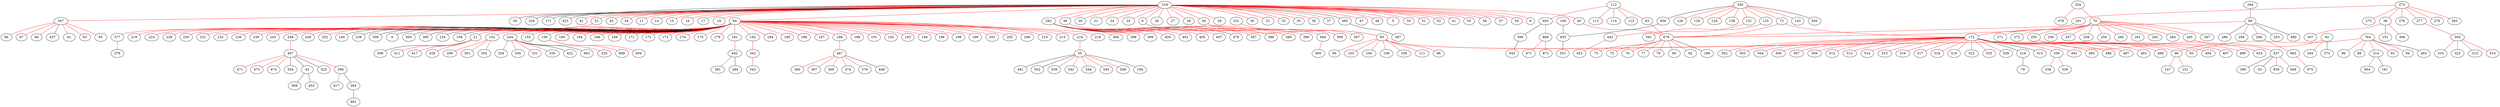 strict graph "" {
	graph ["edge"="{'color': ''}",
		file="tmp_workspace/eucore/set2/layers/EUcore_Layer_3_drawing.dot",
		"graph"="{'edge': '{}', 'file': 'tmp_workspace/eucore/set2/layers/EUcore_Layer_3_drawing.dot', 'graph': \"{'file': 'tmp_workspace/eucore/set2/\
layers/EUcore_Layer_2_drawing_improved.dot'}\", 'node': \"{'height': '', 'level': '', 'pos': '', 'width': ''}\"}",
		"node"="{'height': '', 'label': '\\N', 'level': '', 'pos': '', 'width': ''}"
	];
	node [label="\N"];
	1	 [height=0.05,
		label=318,
		level=1,
		pos="-67.52999999999838,-117.70999999999913",
		width=0.05];
	11	 [height=0.05,
		level=1,
		pos="207.4384367784682,-555.2200903939074",
		width=0.05];
	1 -- 11	 [color=red];
	14	 [height=0.05,
		level=1,
		pos="-571.3819733733465,-232.4092125023622",
		width=0.05];
	1 -- 14	 [color=red];
	15	 [height=0.05,
		level=1,
		pos="-275.59070531462004,-590.7147180788588",
		width=0.05];
	1 -- 15	 [color=red];
	16	 [level=2,
		pos="79.65694658799958,-613.0469794139949"];
	1 -- 16	 [color=red];
	17	 [height=0.05,
		level=1,
		pos="-122.39000000000055,-7.779999999997017",
		width=0.05];
	1 -- 17	 [color=red];
	19	 [level=2,
		pos="-340.4502428370337,-556.5006807016898"];
	1 -- 19	 [color=red];
	2	 [height=0.05,
		label=547,
		level=1,
		pos="-1230.7300000000034,-130.14999999999964",
		width=0.05];
	1 -- 2	 [color=red];
	20	 [height=0.05,
		level=1,
		pos="-408.72031527501684,-505.79747620016315",
		width=0.05];
	1 -- 20	 [color=red];
	21	 [level=2,
		pos="-533.9787472684744,-340.07970700288365"];
	1 -- 21	 [color=red];
	23	 [height=0.05,
		level=1,
		pos="-178.14999999999918,-2137.8200000000006",
		width=0.05];
	1 -- 23	 [color=red];
	24	 [level=2,
		pos="245.7435466641383,-528.6630452270083"];
	1 -- 24	 [color=red];
	25	 [level=2,
		pos="399.47655832344606,-338.9058293091674"];
	1 -- 25	 [color=red];
	26	 [level=2,
		pos="-582.8110146573288,-78.87449621040732"];
	1 -- 26	 [color=red];
	27	 [level=2,
		pos="-93.41999999999757,-22.61000000000331"];
	1 -- 27	 [color=red];
	28	 [height=0.05,
		level=1,
		pos="-184.65000000000055,15.789999999999964",
		width=0.05];
	1 -- 28	 [color=red];
	29	 [level=2,
		pos="100.75000000000273,-90.95000000000073"];
	1 -- 29	 [color=red];
	3	 [height=0.05,
		label=64,
		level=1,
		pos="49.81999999999948,40.66999999999916",
		width=0.05];
	1 -- 3	 [color=red];
	30	 [height=0.05,
		level=1,
		pos="333.2509399885026,-443.89607965824104",
		width=0.05];
	1 -- 30	 [color=red];
	31	 [level=2,
		pos="-9.92000000000121,-74.01999999999953"];
	1 -- 31	 [color=red];
	32	 [height=0.05,
		level=1,
		pos="-169.44294772310624,-624.3030038080526",
		width=0.05];
	1 -- 32	 [color=red];
	35	 [height=0.05,
		level=1,
		pos="-490.4097197578048,-414.68720962800825",
		width=0.05];
	1 -- 35	 [color=red];
	36	 [height=0.05,
		level=1,
		pos="-357.0083616468162,-545.7578928334455",
		width=0.05];
	1 -- 36	 [color=red];
	37	 [height=0.05,
		level=1,
		pos="117.95000000000232,-183.01000000000386",
		width=0.05];
	1 -- 37	 [color=red];
	4	 [height=0.05,
		label=282,
		level=1,
		pos="-937.0299999999984,-5412.199999999993",
		width=0.05];
	1 -- 4	 [color=red];
	41	 [height=0.05,
		level=1,
		pos="51.599239298457604,-620.5329755739585",
		width=0.05];
	1 -- 41	 [color=red];
	42	 [height=0.05,
		level=1,
		pos="-439.37099417659294,-476.53725017846756",
		width=0.05];
	1 -- 42	 [color=red];
	43	 [height=0.05,
		level=1,
		pos="-516.0973647502454,-374.2446754376447",
		width=0.05];
	1 -- 43	 [color=red];
	44	 [height=0.05,
		level=1,
		pos="-31.70718696549409,-633.2092206465238",
		width=0.05];
	1 -- 44	 [color=red];
	45	 [height=0.05,
		level=1,
		pos="-298.9599999999964,47.349999999995816",
		width=0.05];
	1 -- 45	 [color=red];
	46	 [height=0.05,
		level=1,
		pos="1291.760000000003,-1406.7500000000018",
		width=0.05];
	1 -- 46	 [color=red];
	47	 [level=2,
		pos="-134.47000000000003,6.599999999998545"];
	1 -- 47	 [color=red];
	48	 [height=0.05,
		level=1,
		pos="154.33000000000288,-133.89000000000306",
		width=0.05];
	1 -- 48	 [color=red];
	5	 [level=2,
		pos="-50.38999999999601,-47.74000000000433"];
	1 -- 5	 [color=red];
	50	 [height=0.05,
		level=1,
		pos="-526.0199999999986,-6.909999999998945",
		width=0.05];
	1 -- 50	 [color=red];
	51	 [height=0.05,
		level=1,
		pos="-289.1554489272005,-584.5128286211371",
		width=0.05];
	1 -- 51	 [color=red];
	52	 [height=0.05,
		level=1,
		pos="-323.0799999999963,-41.93000000000029",
		width=0.05];
	1 -- 52	 [color=red];
	54	 [height=0.05,
		level=1,
		pos="-76.47999999999956,-14.060000000004948",
		width=0.05];
	1 -- 54	 [color=red];
	55	 [height=0.05,
		level=1,
		pos="65.84000000000265,-70.57999999999993",
		width=0.05];
	1 -- 55	 [color=red];
	56	 [level=2,
		pos="-452.045905266652,-462.92042715689314"];
	1 -- 56	 [color=red];
	57	 [level=2,
		pos="-212.46073700098077,-613.7118164213016"];
	1 -- 57	 [color=red];
	59	 [height=0.05,
		level=1,
		pos="121.19999999999868,-93.53000000000247",
		width=0.05];
	1 -- 59	 [color=red];
	6	 [height=0.05,
		level=1,
		pos="869.4300000000007,-764.8400000000029",
		width=0.05];
	1 -- 6	 [color=red];
	9	 [height=0.05,
		level=1,
		pos="178.11062082806123,-572.3344668075885",
		width=0.05];
	1 -- 9	 [color=red];
	7	 [label=485,
		level=3,
		pos="-43.84332461729582,-67.25954906210791"];
	1 -- 7;
	40	 [label=36,
		level=3,
		pos="-531.9469788391604,108.87241367499198"];
	1 -- 40;
	58	 [label=326,
		level=3,
		pos="-57.564106841537296,11.379737973164083"];
	1 -- 58;
	60	 [label=171,
		level=3,
		pos="88.81897849418397,-33.457753592402696"];
	1 -- 60;
	49	 [label=423,
		level=3,
		pos="-1.1622495150245413,-50.597244193106235"];
	1 -- 49;
	61	 [level=2,
		pos="-1692.672445716865,101.43561541253817"];
	2 -- 61	 [color=red];
	63	 [height=0.05,
		level=1,
		pos="-1737.7547774249424,-30.4073536641896",
		width=0.05];
	2 -- 63	 [color=red];
	65	 [level=2,
		pos="-1655.0828724531339,-425.01837752064296"];
	2 -- 65	 [color=red];
	66	 [height=0.05,
		level=1,
		pos="-1673.8157148941912,-396.04052197772285",
		width=0.05];
	2 -- 66	 [color=red];
	67	 [height=0.05,
		level=1,
		pos="-1732.558161041854,-6.897344019555064",
		width=0.05];
	2 -- 67	 [color=red];
	68	 [height=0.05,
		level=1,
		pos="-1706.9245041456236,70.50272149259894",
		width=0.05];
	2 -- 68	 [color=red];
	64	 [label=437,
		level=3,
		pos="-1116.0903320024493,366.14716995055915"];
	2 -- 64;
	377	 [level=2,
		pos="1189.1800000000017,-3884.9199999999983"];
	23 -- 377	 [color=red];
	122	 [height=0.05,
		label=21,
		level=1,
		pos="-79.29999999999791,85.74999999999909",
		width=0.05];
	3 -- 122	 [color=red];
	152	 [height=0.05,
		level=1,
		pos="29.2500000000025,146.30999999999767",
		width=0.05];
	3 -- 152	 [color=red];
	153	 [height=0.05,
		label=244,
		level=1,
		pos="1141.620000000004,1654.649999999997",
		width=0.05];
	3 -- 153	 [color=red];
	155	 [level=2,
		pos="-18.06999999999948,92.38000000000284"];
	3 -- 155	 [color=red];
	156	 [level=2,
		pos="28.530000000003838,132.17000000000007"];
	3 -- 156	 [color=red];
	160	 [height=0.05,
		level=1,
		pos="56.31000000000449,126.42999999999938",
		width=0.05];
	3 -- 160	 [color=red];
	164	 [level=2,
		pos="135.9500000000014,57.289999999995416"];
	3 -- 164	 [color=red];
	168	 [height=0.05,
		level=1,
		pos="53.39000000000169,135.96000000000186",
		width=0.05];
	3 -- 168	 [color=red];
	169	 [level=2,
		pos="23.019999999999072,-44.82999999999902"];
	3 -- 169	 [color=red];
	171	 [level=2,
		pos="-24.439999999996644,30.910000000000764"];
	3 -- 171	 [color=red];
	172	 [level=2,
		pos="-37.00999999999635,44.7400000000016"];
	3 -- 172	 [color=red];
	173	 [level=2,
		pos="167.1500000000001,-78.98999999999978"];
	3 -- 173	 [color=red];
	174	 [height=0.05,
		level=1,
		pos="149.8500000000065,25.61000000000331",
		width=0.05];
	3 -- 174	 [color=red];
	175	 [level=2,
		pos="10.710000000000264,116.0999999999949"];
	3 -- 175	 [color=red];
	179	 [level=2,
		pos="-35.05999999999494,82.9799999999941"];
	3 -- 179	 [color=red];
	181	 [height=0.05,
		level=1,
		pos="-32.8899999999976,132.199999999998",
		width=0.05];
	3 -- 181	 [color=red];
	182	 [height=0.05,
		level=1,
		pos="-20.219999999996844,121.98999999999705",
		width=0.05];
	3 -- 182	 [color=red];
	184	 [level=2,
		pos="6.389999999997144,118.8799999999992"];
	3 -- 184	 [color=red];
	185	 [level=2,
		pos="100.99000000000478,-39.710000000003674"];
	3 -- 185	 [color=red];
	186	 [level=2,
		pos="83.02000000000066,130.1700000000028"];
	3 -- 186	 [color=red];
	187	 [height=0.05,
		level=1,
		pos="135.62999999999943,90.77000000000044",
		width=0.05];
	3 -- 187	 [color=red];
	188	 [height=0.05,
		level=1,
		pos="102.92000000000098,162.199999999998",
		width=0.05];
	3 -- 188	 [color=red];
	189	 [level=2,
		pos="44.210000000000036,-37.88000000000102"];
	3 -- 189	 [color=red];
	191	 [level=2,
		pos="66.11000000000263,-28.690000000003238"];
	3 -- 191	 [color=red];
	192	 [level=2,
		pos="128.97999999999593,5.560000000002219"];
	3 -- 192	 [color=red];
	193	 [level=2,
		pos="-5.370000000003529,18.609999999998763"];
	3 -- 193	 [color=red];
	194	 [level=2,
		pos="181.06999999999903,193.59999999999673"];
	3 -- 194	 [color=red];
	196	 [level=2,
		pos="46.63000000000193,-33.8600000000024"];
	3 -- 196	 [color=red];
	198	 [level=2,
		pos="4.4700000000032105,-46.640000000002146"];
	3 -- 198	 [color=red];
	199	 [level=2,
		pos="-0.1500000000014552,-7.18000000000211"];
	3 -- 199	 [color=red];
	203	 [level=2,
		pos="-42.50999999999976,58.55999999999767"];
	3 -- 203	 [color=red];
	205	 [height=0.05,
		level=1,
		pos="69.94000000000437,-32.68999999999778",
		width=0.05];
	3 -- 205	 [color=red];
	206	 [level=2,
		pos="-29.180000000000064,81.89999999999873"];
	3 -- 206	 [color=red];
	210	 [height=0.05,
		level=1,
		pos="122.46000000000345,5.220000000004802",
		width=0.05];
	3 -- 210	 [color=red];
	213	 [level=2,
		pos="26.440000000000737,-40.280000000001564"];
	3 -- 213	 [color=red];
	216	 [height=0.05,
		level=1,
		pos="-55.47999999999888,129.71000000000276",
		width=0.05];
	3 -- 216	 [color=red];
	218	 [height=0.05,
		level=1,
		pos="-55.53999999999428,63.42000000000098",
		width=0.05];
	3 -- 218	 [color=red];
	219	 [level=2,
		pos="115.7999999999995,-18.040000000000873"];
	3 -- 219	 [color=red];
	224	 [height=0.05,
		level=1,
		pos="93.84000000000128,-33.720000000001164",
		width=0.05];
	3 -- 224	 [color=red];
	228	 [level=2,
		pos="-6.949999999996635,-16.540000000001783"];
	3 -- 228	 [color=red];
	230	 [level=2,
		pos="-3.9200000000000728,-57.020000000003165"];
	3 -- 230	 [color=red];
	231	 [level=2,
		pos="-30.31999999999971,42.81000000000222"];
	3 -- 231	 [color=red];
	232	 [height=0.05,
		level=1,
		pos="151.7700000000009,150.18999999999778",
		width=0.05];
	3 -- 232	 [color=red];
	236	 [height=0.05,
		level=1,
		pos="140.73000000000093,30.43000000000211",
		width=0.05];
	3 -- 236	 [color=red];
	239	 [level=2,
		pos="-2.4999999999995453,5.279999999996107"];
	3 -- 239	 [color=red];
	243	 [level=2,
		pos="141.02000000000407,98.61999999999989"];
	3 -- 243	 [color=red];
	248	 [height=0.05,
		level=1,
		pos="157.29000000000065,67.94999999999891",
		width=0.05];
	3 -- 248	 [color=red];
	249	 [level=2,
		pos="-9.6799999999987,18.919999999997344"];
	3 -- 249	 [color=red];
	252	 [level=2,
		pos="-18.329999999991287,30.210000000000036"];
	3 -- 252	 [color=red];
	204	 [label=140,
		level=3,
		pos="566.1648809116205,60.9353491764456"];
	3 -- 204;
	247	 [label=238,
		level=3,
		pos="528.0493606749149,236.42341378719482"];
	3 -- 247;
	237	 [label=309,
		level=3,
		pos="121.24157124854901,367.1436222767379"];
	3 -- 237;
	163	 [label=0,
		level=3,
		pos="57.78933606048258,-43.90315131213356"];
	3 -- 163;
	209	 [label=950,
		level=3,
		pos="479.0326245995,-247.07857654780514"];
	3 -- 209;
	183	 [label=395,
		level=3,
		pos="545.9428551485669,-103.84585733099775"];
	3 -- 183;
	244	 [label=124,
		level=3,
		pos="79.66296809857636,-29.717933124621595"];
	3 -- 244;
	251	 [label=108,
		level=3,
		pos="447.16305960941946,371.03527269236974"];
	3 -- 251;
	387	 [height=0.05,
		level=1,
		pos="-627.3622059170768,-5825.876900163269",
		width=0.05];
	4 -- 387	 [color=red];
	388	 [level=2,
		pos="-553.2620242884598,-5066.158295520393"];
	4 -- 388	 [color=red];
	389	 [height=0.05,
		level=1,
		pos="-427.86114138222814,-5324.053565955522",
		width=0.05];
	4 -- 389	 [color=red];
	390	 [level=2,
		pos="-765.2567003897711,-5899.556803545296"];
	4 -- 390	 [color=red];
	394	 [height=0.05,
		level=1,
		pos="-1044.0405278558396,-5917.740767247199",
		width=0.05];
	4 -- 394	 [color=red];
	398	 [level=2,
		pos="-1317.0553254035167,-5062.052213382929"];
	4 -- 398	 [color=red];
	399	 [level=2,
		pos="-1271.7467771387178,-5805.884390753232"];
	4 -- 399	 [color=red];
	400	 [height=0.05,
		level=1,
		pos="-437.6175655240878,-5544.902451792429",
		width=0.05];
	4 -- 400	 [color=red];
	401	 [level=2,
		pos="-466.3676229346193,-5625.506463183945"];
	4 -- 401	 [color=red];
	405	 [level=2,
		pos="-425.88303817052247,-5336.361330224108"];
	4 -- 405	 [color=red];
	407	 [level=2,
		pos="-1447.2787397287964,-5493.863602823117"];
	4 -- 407	 [color=red];
	397	 [label=478,
		level=3,
		pos="-1105.336773329128,-4923.635213638536"];
	4 -- 397;
	69	 [height=0.05,
		label=679,
		level=1,
		pos="-7126.229999999989,2945.169999999998",
		width=0.05];
	45 -- 69	 [color=red];
	694	 [level=2,
		pos="3348.9000000000055,-2329.979999999997"];
	46 -- 694	 [color=red];
	95	 [height=0.05,
		level=1,
		pos="-385.0299999999975,277.47999999999683",
		width=0.05];
	54 -- 95	 [color=red];
	597	 [level=2,
		pos="1376.9273130062693,-862.1498027554134"];
	6 -- 597	 [color=red];
	599	 [level=2,
		pos="1375.0477897296807,-658.1939914963908"];
	6 -- 599	 [color=red];
	601	 [label=387,
		level=3,
		pos="-20.164360393682955,-16.806896775716268"];
	7 -- 601;
	101	 [level=2,
		pos="-869.6564598631701,456.811856682986"];
	101 -- 95	 [color=red];
	103	 [height=0.05,
		level=1,
		pos="-826.1687365823666,546.5884084665302",
		width=0.05];
	95 -- 103	 [color=red];
	104	 [height=0.05,
		level=1,
		pos="-769.320482075783,622.9413521174799",
		width=0.05];
	95 -- 104	 [color=red];
	108	 [level=2,
		pos="-788.0466218481063,600.8997318269494"];
	95 -- 108	 [color=red];
	109	 [height=0.05,
		level=1,
		pos="-842.7747355295191,517.2558901889138",
		width=0.05];
	95 -- 109	 [color=red];
	111	 [height=0.05,
		level=1,
		pos="-839.7046735585636,523.0276769291232",
		width=0.05];
	95 -- 111	 [color=red];
	96	 [height=0.05,
		level=1,
		pos="-5164.399999999992,2554.4299999999967",
		width=0.05];
	95 -- 96	 [color=red];
	93	 [height=0.05,
		level=1,
		pos="-511.6499999999951,507.8299999999954",
		width=0.05];
	95 -- 93	 [color=red];
	98	 [height=0.05,
		level=1,
		pos="-807.8570664352659,574.5321710249273",
		width=0.05];
	95 -- 98	 [color=red];
	99	 [height=0.05,
		level=1,
		pos="-858.56460290118,484.331880040036",
		width=0.05];
	95 -- 99	 [color=red];
	112	 [height=0.05,
		level=1,
		pos="-2743.269999999994,9178.189999999997",
		width=0.05];
	113	 [height=0.05,
		level=1,
		pos="-2321.4227927928105,9476.632044947384",
		width=0.05];
	112 -- 113	 [color=red];
	114	 [height=0.05,
		level=1,
		pos="-2238.712055219298,9066.637318366793",
		width=0.05];
	112 -- 114	 [color=red];
	115	 [level=2,
		pos="-3229.6192629368797,9352.79559802488"];
	112 -- 115	 [color=red];
	120	 [height=0.05,
		label=493,
		level=1,
		pos="-2878.049999999989,11243.88",
		width=0.05];
	112 -- 120	 [color=red];
	83	 [height=0.05,
		level=1,
		pos="-5014.719999999996,6825.069999999989",
		width=0.05];
	112 -- 83	 [color=red];
	868	 [level=2,
		pos="-2814.659999999999,12159.18"];
	120 -- 868	 [color=red];
	629	 [label=399,
		level=3,
		pos="-5104.605187304638,11248.323055296287"];
	120 -- 629;
	83 -- 69	 [color=red];
	871	 [level=2,
		pos="-3248.373175873631,12440.09920812662"];
	868 -- 871	 [color=red];
	872	 [level=2,
		pos="-2443.815558930755,12519.037084061047"];
	868 -- 872	 [color=red];
	628	 [label=543,
		level=3,
		pos="-5621.346711784877,11249.280812425393"];
	629 -- 628;
	411	 [level=2,
		pos="-358.66818823097645,520.4638551109445"];
	122 -- 411	 [color=red];
	417	 [height=0.05,
		level=1,
		pos="-326.32893107269444,539.6215981794404",
		width=0.05];
	122 -- 417	 [color=red];
	428	 [level=2,
		pos="-290.70164883912815,557.2710104427749"];
	122 -- 428	 [color=red];
	413	 [label=308,
		level=3,
		pos="-90.13022852177596,72.01660331429866"];
	122 -- 413;
	123	 [height=0.05,
		label=350,
		level=1,
		pos="-10760.299999999997,-250.11000000000604",
		width=0.05];
	125	 [level=2,
		pos="-10107.640000000003,-1696.289999999999"];
	123 -- 125	 [color=red];
	126	 [level=2,
		pos="-10268.184799142671,-407.73407654300263"];
	123 -- 126	 [color=red];
	128	 [level=2,
		pos="-10900.275806959888,247.31285219599704"];
	123 -- 128	 [color=red];
	129	 [height=0.05,
		level=1,
		pos="-10538.896804612757,216.79828381299149",
		width=0.05];
	123 -- 129	 [color=red];
	131	 [level=2,
		pos="-11897.589999999986,-988.3999999999978"];
	123 -- 131	 [color=red];
	139	 [level=2,
		pos="-11252.239797039074,-91.93934371372879"];
	123 -- 139	 [color=red];
	143	 [level=2,
		pos="-10888.304578923473,-750.7471422452684"];
	123 -- 143	 [color=red];
	72	 [height=0.05,
		level=1,
		pos="-7544.709999999999,1525.6399999999994",
		width=0.05];
	123 -- 72	 [color=red];
	136	 [label=593,
		level=3,
		pos="-11118.91169215704,121.9388874719798"];
	123 -- 136;
	134	 [label=936,
		level=3,
		pos="-12967.386755797286,-543.9395343184315"];
	123 -- 134;
	591	 [level=2,
		pos="-10094.091073846614,-2212.854755883489"];
	125 -- 591	 [color=red];
	443	 [level=2,
		pos="-12708.75,-1430.1600000000035"];
	131 -- 443	 [color=red];
	337	 [height=0.05,
		label=172,
		level=1,
		pos="-4647.999999999993,-1747.7400000000016",
		width=0.05];
	72 -- 337	 [color=red];
	72 -- 69	 [color=red];
	889	 [label=935,
		level=3,
		pos="-15174.380912470535,-838.0757587184189"];
	134 -- 889;
	453	 [level=2,
		pos="-13146.237929829464,-1705.1636939286655"];
	443 -- 453	 [color=red];
	145	 [label=92,
		level=2,
		pos="-4253.529999999999,3941.2000000000007"];
	344	 [level=2,
		pos="-3878.658600142981,4296.860166437176"];
	145 -- 344	 [color=red];
	145 -- 96	 [color=red];
	348	 [label=373,
		level=3,
		pos="-4649.943919198076,4272.679599805026"];
	145 -- 348;
	147	 [level=2,
		pos="-5242.231659778486,3065.277289468194"];
	96 -- 147	 [color=red];
	151	 [height=0.05,
		level=1,
		pos="-5049.885940335526,3058.3240866492074",
		width=0.05];
	96 -- 151	 [color=red];
	299	 [height=0.05,
		level=1,
		pos="167.83359474542763,644.1225226310733",
		width=0.05];
	152 -- 299	 [color=red];
	301	 [level=2,
		pos="220.3619330050371,626.4130613149184"];
	152 -- 301	 [color=red];
	302	 [level=2,
		pos="136.61147199336475,651.7763537292028"];
	152 -- 302	 [color=red];
	325	 [height=0.05,
		level=1,
		pos="1635.4441234834198,1806.8355955296506",
		width=0.05];
	153 -- 325	 [color=red];
	329	 [level=2,
		pos="1652.3066320454718,1733.528921588317"];
	153 -- 329	 [color=red];
	330	 [level=2,
		pos="1634.5033594658273,1499.4446058200153"];
	153 -- 330	 [color=red];
	331	 [level=2,
		pos="1476.3652997746374,2048.3101385709097"];
	153 -- 331	 [color=red];
	335	 [height=0.05,
		level=1,
		pos="1570.1937136780332,1943.3493113346485",
		width=0.05];
	153 -- 335	 [color=red];
	328	 [label=422,
		level=3,
		pos="902.1274174461464,1836.6088334656838"];
	153 -- 328;
	333	 [label=963,
		level=3,
		pos="1311.7476111962533,1166.7162787534148"];
	153 -- 333;
	604	 [level=2,
		pos="5.360000000003765,146.0699999999988"];
	156 -- 604	 [color=red];
	608	 [level=2,
		pos="13.6800000000012,244.80000000000018"];
	156 -- 608	 [color=red];
	380	 [height=0.05,
		label=642,
		level=1,
		pos="-246.7899999999995,2694.53",
		width=0.05];
	181 -- 380	 [color=red];
	381	 [height=0.05,
		level=1,
		pos="-364.47504294807834,3197.692946854385",
		width=0.05];
	380 -- 381	 [color=red];
	382	 [label=284,
		level=3,
		pos="-131.68803360003812,2712.6946829525646"];
	380 -- 382;
	342	 [level=2,
		pos="-23.10999999999831,225.13999999999396"];
	182 -- 342	 [color=red];
	343	 [level=2,
		pos="-45.08324400521684,741.4150206709213"];
	342 -- 343	 [color=red];
	355	 [label=447,
		level=2,
		pos="1998.200000000004,4290.689999999996"];
	188 -- 355	 [color=red];
	360	 [level=2,
		pos="2511.1426742676795,4228.139753509636"];
	355 -- 360	 [color=red];
	367	 [level=2,
		pos="1617.2800000000007,3985.9099999999944"];
	355 -- 367	 [color=red];
	369	 [level=2,
		pos="2143.5545141625494,4786.567793043251"];
	355 -- 369	 [color=red];
	374	 [level=2,
		pos="1764.363009214592,4751.4968816340515"];
	355 -- 374	 [color=red];
	376	 [level=2,
		pos="2429.1020319962827,4575.902480867081"];
	355 -- 376	 [color=red];
	370	 [label=448,
		level=3,
		pos="2250.2539119229777,3839.5896276822546"];
	355 -- 370;
	536	 [height=0.05,
		label=55,
		level=1,
		pos="-1746.049999999996,5782.429999999995",
		width=0.05];
	216 -- 536	 [color=red];
	539	 [level=2,
		pos="-2238.6611525413455,5626.362793922732"];
	536 -- 539	 [color=red];
	542	 [level=2,
		pos="-2061.90806029021,6191.399933088704"];
	536 -- 542	 [color=red];
	544	 [height=0.05,
		level=1,
		pos="-1318.1559940979148,6072.135782016766",
		width=0.05];
	536 -- 544	 [color=red];
	545	 [level=2,
		pos="-1585.1043631525822,6273.468921472275"];
	536 -- 545	 [color=red];
	548	 [level=2,
		pos="-1232.4400137831224,5725.61888771391"];
	536 -- 548	 [color=red];
	541	 [label=194,
		level=3,
		pos="-1987.7316250299896,5325.688593355337"];
	536 -- 541;
	547	 [label=481,
		level=3,
		pos="-2239.2257893320943,5936.703656978564"];
	536 -- 547;
	546	 [label=552,
		level=3,
		pos="-1349.2227769840706,5451.4452941685195"];
	536 -- 546;
	379	 [level=2,
		pos="1688.437128703506,-4018.2055575807494"];
	377 -- 379	 [color=red];
	462	 [label=407,
		level=2,
		pos="4182.820000000007,178.6999999999971"];
	248 -- 462	 [color=red];
	463	 [label=266,
		level=2,
		pos="5583.52,564.7999999999993"];
	462 -- 463	 [color=red];
	471	 [level=2,
		pos="4635.735150091954,-70.07818883107441"];
	462 -- 471	 [color=red];
	473	 [level=2,
		pos="4354.690490901637,666.0225367024487"];
	462 -- 473	 [color=red];
	474	 [level=2,
		pos="4283.492302172287,-328.1410085975834"];
	462 -- 474	 [color=red];
	477	 [label=504,
		level=3,
		pos="3878.543009082442,596.3580338255556"];
	462 -- 477;
	464	 [label=43,
		level=3,
		pos="3362.65868317569,-848.8857149908599"];
	462 -- 464;
	467	 [label=525,
		level=3,
		pos="4108.012540132099,689.9988992448427"];
	462 -- 467;
	254	 [level=2,
		pos="-8672.670000000002,5655.759999999998"];
	478	 [level=2,
		pos="-8171.337308963291,5781.012757729197"];
	254 -- 478	 [color=red];
	70	 [height=0.05,
		level=1,
		pos="-10344.459999999988,5009.9199999999955",
		width=0.05];
	254 -- 70	 [color=red];
	255	 [level=2,
		pos="-11898.509999999997,5731.7999999999965"];
	70 -- 255	 [color=red];
	256	 [level=2,
		pos="-10131.500166772195,4539.100682371173"];
	70 -- 256	 [color=red];
	257	 [height=0.05,
		level=1,
		pos="-10648.631648447143,5427.654758790571",
		width=0.05];
	70 -- 257	 [color=red];
	258	 [height=0.05,
		level=1,
		pos="-10656.72325077447,4598.198756150917",
		width=0.05];
	70 -- 258	 [color=red];
	259	 [level=2,
		pos="-10561.921974285035,4541.163122545458"];
	70 -- 259	 [color=red];
	260	 [level=2,
		pos="-9895.30572392753,5265.425688208115"];
	70 -- 260	 [color=red];
	261	 [level=2,
		pos="-10560.980977570327,5479.112270495647"];
	70 -- 261	 [color=red];
	262	 [height=0.05,
		level=1,
		pos="-10234.275838221478,5514.778565257679",
		width=0.05];
	70 -- 262	 [color=red];
	264	 [level=2,
		pos="-10228.961152210353,4506.250726984313"];
	70 -- 264	 [color=red];
	265	 [level=2,
		pos="-12083.900000000005,4151.269999999999"];
	70 -- 265	 [color=red];
	267	 [height=0.05,
		level=1,
		pos="-10861.11784774034,5019.2681971089205",
		width=0.05];
	70 -- 267	 [color=red];
	271	 [level=2,
		pos="-10190.377461807671,5503.155533842695"];
	70 -- 271	 [color=red];
	272	 [level=2,
		pos="-9859.027450509791,4832.781748014925"];
	70 -- 272	 [color=red];
	70 -- 69	 [color=red];
	633	 [level=2,
		pos="-12341.066915096857,5998.569745887399"];
	255 -- 633	 [color=red];
	461	 [label=537,
		level=2,
		pos="-13101.519999999993,3608.4399999999946"];
	265 -- 461	 [color=red];
	830	 [level=2,
		pos="-13615.28629691627,3663.819712655578"];
	461 -- 830	 [color=red];
	949	 [level=2,
		pos="-13232.237018774853,3108.5042227010576"];
	461 -- 949	 [color=red];
	875	 [label=380,
		level=3,
		pos="-13199.785267743995,4115.753175046808"];
	461 -- 875;
	715	 [label=53,
		level=3,
		pos="-12695.926008167775,3288.258435554935"];
	461 -- 715;
	273	 [height=0.05,
		level=1,
		pos="-8647.739999999994,-4875.459999999997",
		width=0.05];
	274	 [label=39,
		level=2,
		pos="-7210.629999999997,-5897.380000000003"];
	273 -- 274	 [color=red];
	275	 [level=2,
		pos="-9130.619652751804,-5059.443589972504"];
	273 -- 275	 [color=red];
	276	 [level=2,
		pos="-8805.093535451533,-4383.258227043234"];
	273 -- 276	 [color=red];
	277	 [height=0.05,
		level=1,
		pos="-9692.659999999993,-6576.379999999999",
		width=0.05];
	273 -- 277	 [color=red];
	279	 [level=2,
		pos="-8516.742986177276,-5375.322483879724"];
	273 -- 279	 [color=red];
	281	 [height=0.05,
		level=1,
		pos="-8097.42,-1089.1300000000028",
		width=0.05];
	273 -- 281	 [color=red];
	283	 [height=0.05,
		level=1,
		pos="-9120.283918313286,-4666.354845386342",
		width=0.05];
	273 -- 283	 [color=red];
	306	 [level=2,
		pos="-6704.121418949528,-5999.711704486535"];
	274 -- 306	 [color=red];
	307	 [level=2,
		pos="-7185.036331521245,-6413.488210121368"];
	274 -- 307	 [color=red];
	310	 [label=151,
		level=3,
		pos="-7005.248284489821,-5423.205906069328"];
	274 -- 310;
	304	 [height=0.05,
		level=1,
		pos="-11556.030000000006,-6837.459999999992",
		width=0.05];
	277 -- 304	 [color=red];
	281 -- 337	 [color=red];
	313	 [height=0.05,
		level=1,
		pos="-11997.265844023304,-7106.409159451973",
		width=0.05];
	304 -- 313	 [color=red];
	314	 [level=2,
		pos="-11972.700879522188,-6531.832614808333"];
	304 -- 314	 [color=red];
	319	 [level=2,
		pos="-11420.426609691689,-6338.82742890403"];
	304 -- 319	 [color=red];
	323	 [level=2,
		pos="-11371.796384752628,-7320.244315645975"];
	304 -- 323	 [color=red];
	336	 [level=2,
		pos="-7335.870000000006,-1001.9899999999998"];
	337 -- 336	 [color=red];
	483	 [level=2,
		pos="-4943.663661913278,-1323.940850113046"];
	337 -- 483	 [color=red];
	486	 [level=2,
		pos="-4512.428723838168,-2246.381303444405"];
	337 -- 486	 [color=red];
	487	 [height=0.05,
		level=1,
		pos="-5160.55842055253,-1813.3645833630055",
		width=0.05];
	337 -- 487	 [color=red];
	488	 [level=2,
		pos="-4821.285530703676,-1260.918836460841"];
	337 -- 488	 [color=red];
	492	 [height=0.05,
		level=1,
		pos="-4385.6152690335975,-1302.5692761461391",
		width=0.05];
	337 -- 492	 [color=red];
	493	 [level=2,
		pos="-4509.6046852674335,-1249.875101376936"];
	337 -- 493	 [color=red];
	494	 [height=0.05,
		level=1,
		pos="-5110.836731112374,-1977.5331259939815",
		width=0.05];
	337 -- 494	 [color=red];
	497	 [level=2,
		pos="-4280.467460447893,-1384.5010252309603"];
	337 -- 497	 [color=red];
	499	 [level=2,
		pos="-4799.424283982928,-1253.681899528878"];
	337 -- 499	 [color=red];
	502	 [height=0.05,
		level=1,
		pos="-4711.683809244195,-2260.5431716565618",
		width=0.05];
	337 -- 502	 [color=red];
	503	 [height=0.05,
		level=1,
		pos="-5082.931175544298,-1468.7102650961235",
		width=0.05];
	337 -- 503	 [color=red];
	504	 [height=0.05,
		level=1,
		pos="-4258.473636919391,-2087.2866578926664",
		width=0.05];
	337 -- 504	 [color=red];
	506	 [height=0.05,
		level=1,
		pos="-4315.69162575046,-2143.4594268980395",
		width=0.05];
	337 -- 506	 [color=red];
	507	 [height=0.05,
		level=1,
		pos="-4947.217964281262,-2169.0371994593056",
		width=0.05];
	337 -- 507	 [color=red];
	509	 [height=0.05,
		level=1,
		pos="-4258.227109839524,-1408.4763642875448",
		width=0.05];
	337 -- 509	 [color=red];
	512	 [level=2,
		pos="-4340.41716875418,-2162.9694815444714"];
	337 -- 512	 [color=red];
	513	 [height=0.05,
		level=1,
		pos="-4675.568809476759,-1231.7335260436053",
		width=0.05];
	337 -- 513	 [color=red];
	514	 [level=2,
		pos="-4908.376791068263,-2194.088123210876"];
	337 -- 514	 [color=red];
	515	 [height=0.05,
		level=1,
		pos="-4467.672779498083,-2231.996971004999",
		width=0.05];
	337 -- 515	 [color=red];
	516	 [height=0.05,
		level=1,
		pos="-4677.45922439946,-2263.6420008864698",
		width=0.05];
	337 -- 516	 [color=red];
	517	 [level=2,
		pos="-5157.45069298379,-1834.2426695496074"];
	337 -- 517	 [color=red];
	518	 [level=2,
		pos="-4181.603627524653,-1970.219536503304"];
	337 -- 518	 [color=red];
	519	 [level=2,
		pos="-4659.569155747252,-1231.127112959642"];
	337 -- 519	 [color=red];
	522	 [height=0.05,
		level=1,
		pos="-5069.258346041393,-1448.4673378483396",
		width=0.05];
	337 -- 522	 [color=red];
	525	 [level=2,
		pos="-5088.597357257871,-2017.7338688160403"];
	337 -- 525	 [color=red];
	528	 [level=2,
		pos="-4532.171070842493,-1244.1465334110217"];
	337 -- 528	 [color=red];
	340	 [label=219,
		level=3,
		pos="-3345.3018236908974,-1570.04799480782"];
	337 -- 340;
	500	 [label=515,
		level=3,
		pos="-4177.418838288986,-1534.2544251627323"];
	337 -- 500;
	284	 [height=0.05,
		level=1,
		pos="-7587.976857031657,7784.585084414243",
		width=0.05];
	71	 [height=0.05,
		label=80,
		level=1,
		pos="-7502.209999999997,7275.009999999993",
		width=0.05];
	284 -- 71	 [color=red];
	294	 [level=2,
		pos="-7936.942673230353,7554.348903926511"];
	71 -- 294	 [color=red];
	296	 [height=0.05,
		level=1,
		pos="-6031.7199999999975,8879.129999999994",
		width=0.05];
	71 -- 296	 [color=red];
	71 -- 69	 [color=red];
	293	 [label=253,
		level=3,
		pos="-7012.961450165165,7108.701320414731"];
	71 -- 293;
	292	 [label=490,
		level=3,
		pos="-7944.586546879169,7007.941261297502"];
	71 -- 292;
	288	 [label=286,
		level=3,
		pos="-7001.60611669727,7403.144587224167"];
	71 -- 288;
	863	 [level=2,
		pos="-5647.599999999988,9562.279999999999"];
	296 -- 863	 [color=red];
	975	 [level=2,
		pos="-5440.89545962843,10035.878937298916"];
	863 -- 975	 [color=red];
	338	 [level=2,
		pos="-7704.380347999764,-639.7430623483799"];
	336 -- 338	 [color=red];
	339	 [level=2,
		pos="-7833.373701430936,-862.3018205308571"];
	336 -- 339	 [color=red];
	341	 [label=79,
		level=3,
		pos="-2833.3104789255262,-1500.1367417348995"];
	340 -- 341;
	73	 [level=2,
		pos="-7161.023557612792,2429.600287187536"];
	69 -- 73	 [color=red];
	75	 [height=0.05,
		level=1,
		pos="-6822.439742685915,3363.182200757258",
		width=0.05];
	69 -- 75	 [color=red];
	76	 [level=2,
		pos="-6645.673772439644,3135.1395569659753"];
	69 -- 76	 [color=red];
	77	 [height=0.05,
		level=1,
		pos="-6985.386957861403,3442.347994185207",
		width=0.05];
	69 -- 77	 [color=red];
	79	 [height=0.05,
		level=1,
		pos="-7635.633324064075,2858.388816248341",
		width=0.05];
	69 -- 79	 [color=red];
	80	 [level=2,
		pos="-6837.8513664579605,2516.380443064067"];
	69 -- 80	 [color=red];
	82	 [level=2,
		pos="-6798.347612752483,2545.7756327966586"];
	69 -- 82	 [color=red];
	74	 [label=188,
		level=3,
		pos="-7512.522033080096,2601.9482267983017"];
	69 -- 74;
	695	 [level=2,
		pos="3830.928595143553,-2516.1819169740643"];
	694 -- 695	 [color=red];
	617	 [level=2,
		pos="6099.78266085172,587.0617481609607"];
	463 -- 617	 [color=red];
	615	 [label=264,
		level=3,
		pos="5237.514827497376,2764.3108918700545"];
	463 -- 615;
	631	 [label=569,
		level=3,
		pos="3040.3906745482045,-1252.8238922360347"];
	464 -- 631;
	632	 [label=452,
		level=3,
		pos="3040.366909383807,-1252.8049308830496"];
	464 -- 632;
	683	 [label=661,
		level=3,
		pos="5157.141065714735,3274.7643949805597"];
	615 -- 683;
	85	 [height=0.05,
		label=764,
		level=1,
		pos="-41.85999999999831,10.729999999999563",
		width=0.05];
	86	 [level=2,
		pos="-87.1899999999921,17.219999999998436"];
	85 -- 86	 [color=red];
	88	 [height=0.05,
		level=1,
		pos="-369.88110478488863,410.0104468498038",
		width=0.05];
	85 -- 88	 [color=red];
	90	 [height=0.05,
		label=314,
		level=1,
		pos="-30.96000000000663,-30.660000000001673",
		width=0.05];
	85 -- 90	 [color=red];
	92	 [height=0.05,
		level=1,
		pos="-8.679999999999836,13.3100000000004",
		width=0.05];
	85 -- 92	 [color=red];
	85 -- 93	 [color=red];
	94	 [height=0.05,
		level=1,
		pos="-14.249999999994316,-8.179999999999382",
		width=0.05];
	85 -- 94	 [color=red];
	89	 [label=483,
		level=3,
		pos="-28.961295870758022,41.00747625284657"];
	85 -- 89;
	954	 [height=0.05,
		level=1,
		pos="-41.72000000000071,-40.899999999999636",
		width=0.05];
	90 -- 954	 [color=red];
	947	 [label=161,
		level=3,
		pos="-27.495572809507394,-31.64244644369137"];
	90 -- 947;
	915	 [label=100,
		level=3,
		pos="-15686.590332975877,-906.3709266767921"];
	915 -- 889;
	886	 [label=353,
		level=3,
		pos="-15686.588268639558,-906.3864072823064"];
	889 -- 886;
}
